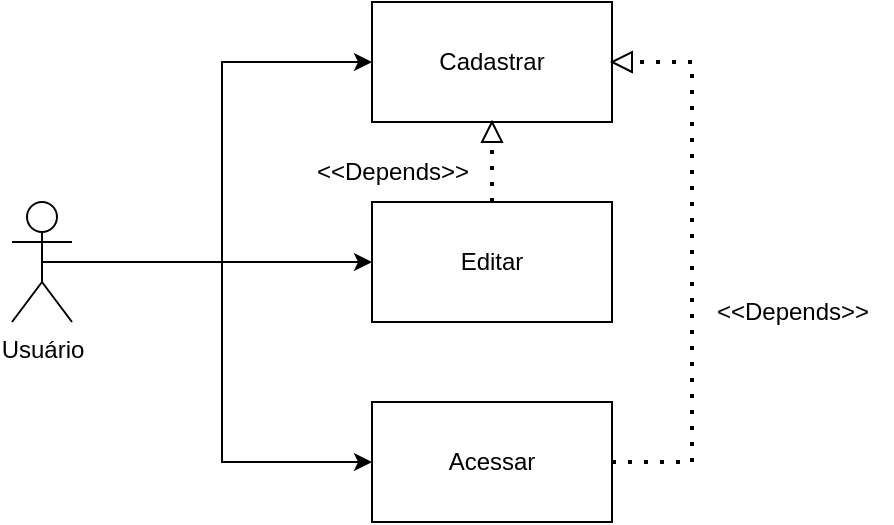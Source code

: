 <mxfile version="20.2.8" type="github"><diagram id="xSYMACj-yL6f1aok7mct" name="Página-1"><mxGraphModel dx="818" dy="342" grid="1" gridSize="10" guides="1" tooltips="1" connect="1" arrows="1" fold="1" page="1" pageScale="1" pageWidth="827" pageHeight="1169" math="0" shadow="0"><root><mxCell id="0"/><mxCell id="1" parent="0"/><mxCell id="lI95crM6kQzC2TcVBXvK-5" style="edgeStyle=orthogonalEdgeStyle;rounded=0;orthogonalLoop=1;jettySize=auto;html=1;entryX=0;entryY=0.5;entryDx=0;entryDy=0;exitX=0.5;exitY=0.5;exitDx=0;exitDy=0;exitPerimeter=0;" edge="1" parent="1" source="lI95crM6kQzC2TcVBXvK-1" target="lI95crM6kQzC2TcVBXvK-2"><mxGeometry relative="1" as="geometry"><mxPoint x="160" y="190" as="sourcePoint"/></mxGeometry></mxCell><mxCell id="lI95crM6kQzC2TcVBXvK-6" style="edgeStyle=orthogonalEdgeStyle;rounded=0;orthogonalLoop=1;jettySize=auto;html=1;" edge="1" parent="1" source="lI95crM6kQzC2TcVBXvK-1" target="lI95crM6kQzC2TcVBXvK-3"><mxGeometry relative="1" as="geometry"/></mxCell><mxCell id="lI95crM6kQzC2TcVBXvK-7" style="edgeStyle=orthogonalEdgeStyle;rounded=0;orthogonalLoop=1;jettySize=auto;html=1;entryX=0;entryY=0.5;entryDx=0;entryDy=0;" edge="1" parent="1" source="lI95crM6kQzC2TcVBXvK-1" target="lI95crM6kQzC2TcVBXvK-4"><mxGeometry relative="1" as="geometry"/></mxCell><mxCell id="lI95crM6kQzC2TcVBXvK-1" value="Usuário&lt;br&gt;" style="shape=umlActor;verticalLabelPosition=bottom;verticalAlign=top;html=1;outlineConnect=0;" vertex="1" parent="1"><mxGeometry x="140" y="160" width="30" height="60" as="geometry"/></mxCell><mxCell id="lI95crM6kQzC2TcVBXvK-2" value="Cadastrar" style="rounded=0;whiteSpace=wrap;html=1;" vertex="1" parent="1"><mxGeometry x="320" y="60" width="120" height="60" as="geometry"/></mxCell><mxCell id="lI95crM6kQzC2TcVBXvK-3" value="Editar" style="rounded=0;whiteSpace=wrap;html=1;" vertex="1" parent="1"><mxGeometry x="320" y="160" width="120" height="60" as="geometry"/></mxCell><mxCell id="lI95crM6kQzC2TcVBXvK-4" value="Acessar" style="rounded=0;whiteSpace=wrap;html=1;" vertex="1" parent="1"><mxGeometry x="320" y="260" width="120" height="60" as="geometry"/></mxCell><mxCell id="lI95crM6kQzC2TcVBXvK-15" value="&amp;lt;&amp;lt;Depends&amp;gt;&amp;gt;" style="text;html=1;resizable=0;autosize=1;align=center;verticalAlign=middle;points=[];fillColor=none;strokeColor=none;rounded=0;" vertex="1" parent="1"><mxGeometry x="480" y="200" width="100" height="30" as="geometry"/></mxCell><mxCell id="lI95crM6kQzC2TcVBXvK-17" value="&amp;lt;&amp;lt;Depends&amp;gt;&amp;gt;" style="text;html=1;resizable=0;autosize=1;align=center;verticalAlign=middle;points=[];fillColor=none;strokeColor=none;rounded=0;" vertex="1" parent="1"><mxGeometry x="280" y="130" width="100" height="30" as="geometry"/></mxCell><mxCell id="lI95crM6kQzC2TcVBXvK-18" value="" style="triangle;whiteSpace=wrap;html=1;rotation=-90;" vertex="1" parent="1"><mxGeometry x="375" y="120" width="10" height="10" as="geometry"/></mxCell><mxCell id="lI95crM6kQzC2TcVBXvK-19" value="" style="endArrow=none;dashed=1;html=1;dashPattern=1 3;strokeWidth=2;rounded=0;entryX=0;entryY=0.5;entryDx=0;entryDy=0;exitX=0.5;exitY=0;exitDx=0;exitDy=0;" edge="1" parent="1" source="lI95crM6kQzC2TcVBXvK-3" target="lI95crM6kQzC2TcVBXvK-18"><mxGeometry width="50" height="50" relative="1" as="geometry"><mxPoint x="380" y="160" as="sourcePoint"/><mxPoint x="380" y="120" as="targetPoint"/><Array as="points"/></mxGeometry></mxCell><mxCell id="lI95crM6kQzC2TcVBXvK-20" value="" style="triangle;whiteSpace=wrap;html=1;rotation=-180;" vertex="1" parent="1"><mxGeometry x="440" y="85" width="10" height="10" as="geometry"/></mxCell><mxCell id="lI95crM6kQzC2TcVBXvK-21" value="" style="endArrow=none;dashed=1;html=1;dashPattern=1 3;strokeWidth=2;rounded=0;entryX=0;entryY=0.5;entryDx=0;entryDy=0;exitX=1;exitY=0.5;exitDx=0;exitDy=0;" edge="1" parent="1" target="lI95crM6kQzC2TcVBXvK-20" source="lI95crM6kQzC2TcVBXvK-4"><mxGeometry width="50" height="50" relative="1" as="geometry"><mxPoint x="490" y="230" as="sourcePoint"/><mxPoint x="390" y="130" as="targetPoint"/><Array as="points"><mxPoint x="480" y="290"/><mxPoint x="480" y="90"/></Array></mxGeometry></mxCell></root></mxGraphModel></diagram></mxfile>